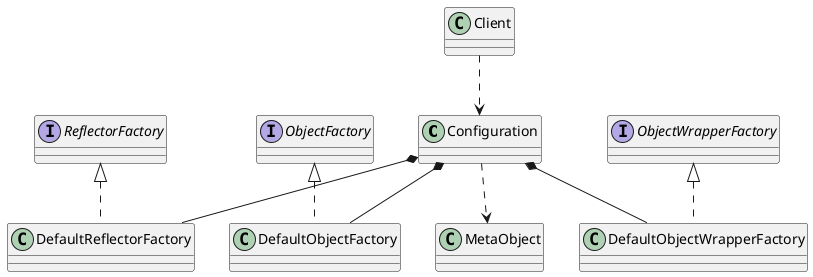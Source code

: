 @startuml
'https://plantuml.com/class-diagram
class Configuration
interface ReflectorFactory
interface ObjectFactory
interface ObjectWrapperFactory

class DefaultReflectorFactory
class DefaultObjectFactory
class DefaultObjectWrapperFactory

ReflectorFactory <|.. DefaultReflectorFactory
ObjectFactory <|.. DefaultObjectFactory
ObjectWrapperFactory <|.. DefaultObjectWrapperFactory

Configuration *-- DefaultReflectorFactory
Configuration *-- DefaultObjectFactory
Configuration *-- DefaultObjectWrapperFactory

class MetaObject
Configuration ..> MetaObject
Client ..> Configuration



@enduml
